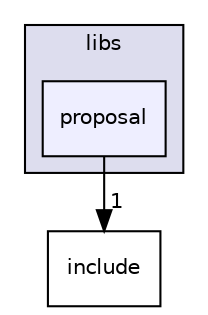 digraph "proposal" {
  compound=true
  node [ fontsize="10", fontname="Helvetica"];
  edge [ labelfontsize="10", labelfontname="Helvetica"];
  subgraph clusterdir_87a455bccb09a92130c26a11a880c98a {
    graph [ bgcolor="#ddddee", pencolor="black", label="libs" fontname="Helvetica", fontsize="10", URL="dir_87a455bccb09a92130c26a11a880c98a.html"]
  dir_cc670bf538c42610b68470f0d7818d35 [shape=box, label="proposal", style="filled", fillcolor="#eeeeff", pencolor="black", URL="dir_cc670bf538c42610b68470f0d7818d35.html"];
  }
  dir_b0856f6b0d80ccb263b2f415c91f9e17 [shape=box label="include" URL="dir_b0856f6b0d80ccb263b2f415c91f9e17.html"];
  dir_cc670bf538c42610b68470f0d7818d35->dir_b0856f6b0d80ccb263b2f415c91f9e17 [headlabel="1", labeldistance=1.5 headhref="dir_000027_000021.html"];
}
